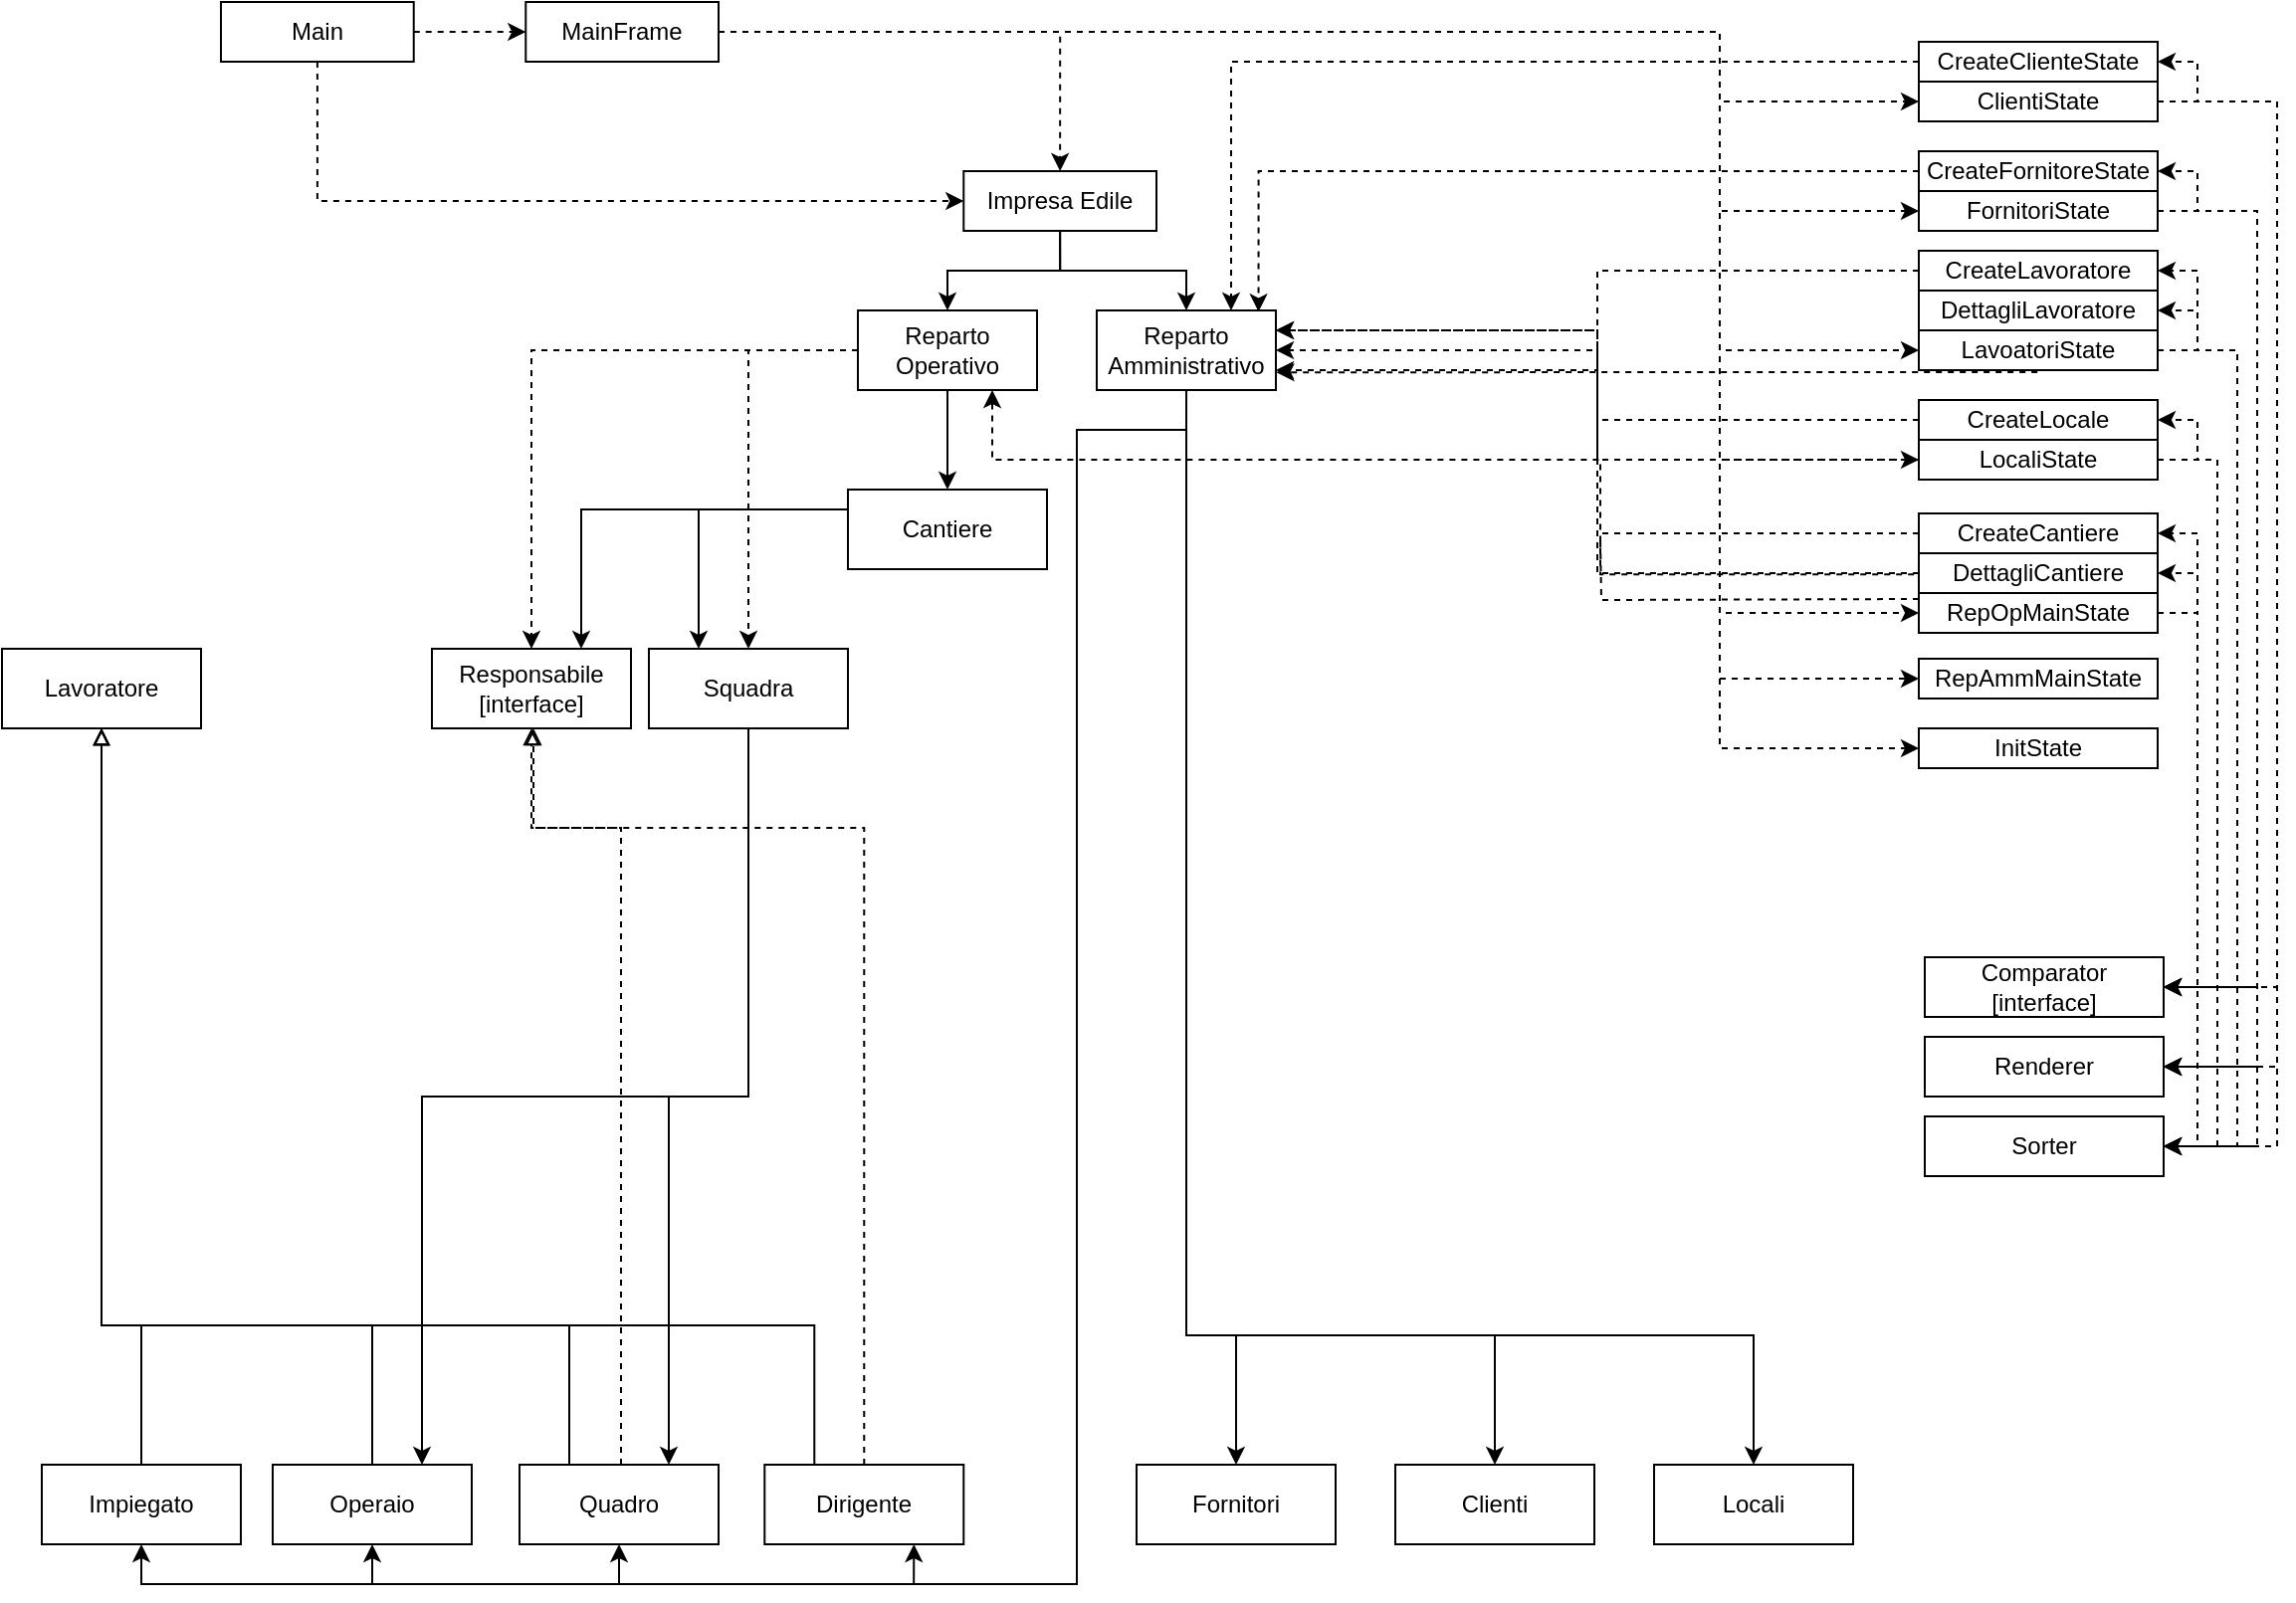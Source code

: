 <mxfile version="12.6.2" type="device"><diagram id="C5RBs43oDa-KdzZeNtuy" name="Page-1"><mxGraphModel dx="1630" dy="1160" grid="1" gridSize="10" guides="1" tooltips="1" connect="1" arrows="1" fold="1" page="1" pageScale="1" pageWidth="1169" pageHeight="827" math="0" shadow="0"><root><mxCell id="WIyWlLk6GJQsqaUBKTNV-0"/><mxCell id="WIyWlLk6GJQsqaUBKTNV-1" parent="WIyWlLk6GJQsqaUBKTNV-0"/><mxCell id="8yekf6pu35M6BNEuLkG4-4" style="edgeStyle=orthogonalEdgeStyle;rounded=0;orthogonalLoop=1;jettySize=auto;html=1;exitX=0.5;exitY=1;exitDx=0;exitDy=0;" parent="WIyWlLk6GJQsqaUBKTNV-1" source="8yekf6pu35M6BNEuLkG4-0" target="8yekf6pu35M6BNEuLkG4-2" edge="1"><mxGeometry relative="1" as="geometry"/></mxCell><mxCell id="8yekf6pu35M6BNEuLkG4-6" style="edgeStyle=orthogonalEdgeStyle;rounded=0;orthogonalLoop=1;jettySize=auto;html=1;exitX=0.5;exitY=1;exitDx=0;exitDy=0;entryX=0.5;entryY=0;entryDx=0;entryDy=0;" parent="WIyWlLk6GJQsqaUBKTNV-1" source="8yekf6pu35M6BNEuLkG4-0" target="8yekf6pu35M6BNEuLkG4-5" edge="1"><mxGeometry relative="1" as="geometry"/></mxCell><mxCell id="8yekf6pu35M6BNEuLkG4-0" value="Impresa Edile" style="rounded=0;whiteSpace=wrap;html=1;" parent="WIyWlLk6GJQsqaUBKTNV-1" vertex="1"><mxGeometry x="500.14" y="95" width="96.86" height="30" as="geometry"/></mxCell><mxCell id="8yekf6pu35M6BNEuLkG4-37" style="edgeStyle=elbowEdgeStyle;rounded=0;orthogonalLoop=1;jettySize=auto;elbow=vertical;html=1;exitX=0.5;exitY=1;exitDx=0;exitDy=0;entryX=0.5;entryY=0;entryDx=0;entryDy=0;endArrow=classic;endFill=1;" parent="WIyWlLk6GJQsqaUBKTNV-1" source="8yekf6pu35M6BNEuLkG4-2" target="8yekf6pu35M6BNEuLkG4-36" edge="1"><mxGeometry relative="1" as="geometry"><Array as="points"><mxPoint x="630" y="680"/></Array></mxGeometry></mxCell><mxCell id="8yekf6pu35M6BNEuLkG4-38" style="edgeStyle=elbowEdgeStyle;rounded=0;orthogonalLoop=1;jettySize=auto;elbow=vertical;html=1;entryX=0.5;entryY=0;entryDx=0;entryDy=0;endArrow=classic;endFill=1;" parent="WIyWlLk6GJQsqaUBKTNV-1" source="8yekf6pu35M6BNEuLkG4-2" target="8yekf6pu35M6BNEuLkG4-35" edge="1"><mxGeometry relative="1" as="geometry"><Array as="points"><mxPoint x="690" y="680"/></Array></mxGeometry></mxCell><mxCell id="8yekf6pu35M6BNEuLkG4-39" style="edgeStyle=elbowEdgeStyle;rounded=0;orthogonalLoop=1;jettySize=auto;elbow=vertical;html=1;endArrow=classic;endFill=1;" parent="WIyWlLk6GJQsqaUBKTNV-1" source="8yekf6pu35M6BNEuLkG4-2" target="8yekf6pu35M6BNEuLkG4-34" edge="1"><mxGeometry relative="1" as="geometry"><Array as="points"><mxPoint x="750" y="680"/></Array></mxGeometry></mxCell><mxCell id="8yekf6pu35M6BNEuLkG4-40" style="edgeStyle=orthogonalEdgeStyle;rounded=0;orthogonalLoop=1;jettySize=auto;html=1;entryX=0.75;entryY=1;entryDx=0;entryDy=0;endArrow=classic;endFill=1;" parent="WIyWlLk6GJQsqaUBKTNV-1" source="8yekf6pu35M6BNEuLkG4-2" target="8yekf6pu35M6BNEuLkG4-17" edge="1"><mxGeometry relative="1" as="geometry"><Array as="points"><mxPoint x="612" y="225"/><mxPoint x="557" y="225"/><mxPoint x="557" y="805"/><mxPoint x="475" y="805"/></Array></mxGeometry></mxCell><mxCell id="8yekf6pu35M6BNEuLkG4-41" style="edgeStyle=orthogonalEdgeStyle;rounded=0;orthogonalLoop=1;jettySize=auto;html=1;entryX=0.5;entryY=1;entryDx=0;entryDy=0;endArrow=classic;endFill=1;" parent="WIyWlLk6GJQsqaUBKTNV-1" source="8yekf6pu35M6BNEuLkG4-2" target="8yekf6pu35M6BNEuLkG4-18" edge="1"><mxGeometry relative="1" as="geometry"><Array as="points"><mxPoint x="612" y="225"/><mxPoint x="557" y="225"/><mxPoint x="557" y="805"/><mxPoint x="327" y="805"/></Array></mxGeometry></mxCell><mxCell id="8yekf6pu35M6BNEuLkG4-42" style="edgeStyle=orthogonalEdgeStyle;rounded=0;orthogonalLoop=1;jettySize=auto;html=1;entryX=0.5;entryY=1;entryDx=0;entryDy=0;endArrow=classic;endFill=1;" parent="WIyWlLk6GJQsqaUBKTNV-1" source="8yekf6pu35M6BNEuLkG4-2" target="8yekf6pu35M6BNEuLkG4-19" edge="1"><mxGeometry relative="1" as="geometry"><Array as="points"><mxPoint x="612" y="225"/><mxPoint x="557" y="225"/><mxPoint x="557" y="805"/><mxPoint x="203" y="805"/></Array></mxGeometry></mxCell><mxCell id="8yekf6pu35M6BNEuLkG4-43" style="edgeStyle=orthogonalEdgeStyle;rounded=0;orthogonalLoop=1;jettySize=auto;html=1;entryX=0.5;entryY=1;entryDx=0;entryDy=0;endArrow=classic;endFill=1;" parent="WIyWlLk6GJQsqaUBKTNV-1" source="8yekf6pu35M6BNEuLkG4-2" target="8yekf6pu35M6BNEuLkG4-16" edge="1"><mxGeometry relative="1" as="geometry"><Array as="points"><mxPoint x="612" y="225"/><mxPoint x="557" y="225"/><mxPoint x="557" y="805"/><mxPoint x="87" y="805"/></Array></mxGeometry></mxCell><mxCell id="8yekf6pu35M6BNEuLkG4-2" value="Reparto&lt;br&gt;Amministrativo" style="rounded=0;whiteSpace=wrap;html=1;" parent="WIyWlLk6GJQsqaUBKTNV-1" vertex="1"><mxGeometry x="567" y="165" width="90" height="40" as="geometry"/></mxCell><mxCell id="8yekf6pu35M6BNEuLkG4-11" style="edgeStyle=orthogonalEdgeStyle;rounded=0;orthogonalLoop=1;jettySize=auto;html=1;exitX=0.5;exitY=1;exitDx=0;exitDy=0;" parent="WIyWlLk6GJQsqaUBKTNV-1" source="8yekf6pu35M6BNEuLkG4-5" target="8yekf6pu35M6BNEuLkG4-10" edge="1"><mxGeometry relative="1" as="geometry"/></mxCell><mxCell id="8yekf6pu35M6BNEuLkG4-12" style="edgeStyle=orthogonalEdgeStyle;rounded=0;orthogonalLoop=1;jettySize=auto;html=1;exitX=0;exitY=0.5;exitDx=0;exitDy=0;entryX=0.5;entryY=0;entryDx=0;entryDy=0;dashed=1;" parent="WIyWlLk6GJQsqaUBKTNV-1" source="8yekf6pu35M6BNEuLkG4-5" target="8yekf6pu35M6BNEuLkG4-9" edge="1"><mxGeometry relative="1" as="geometry"/></mxCell><mxCell id="8yekf6pu35M6BNEuLkG4-13" style="edgeStyle=orthogonalEdgeStyle;rounded=0;orthogonalLoop=1;jettySize=auto;html=1;exitX=0;exitY=0.5;exitDx=0;exitDy=0;dashed=1;" parent="WIyWlLk6GJQsqaUBKTNV-1" source="8yekf6pu35M6BNEuLkG4-5" target="8yekf6pu35M6BNEuLkG4-7" edge="1"><mxGeometry relative="1" as="geometry"/></mxCell><mxCell id="8yekf6pu35M6BNEuLkG4-5" value="Reparto&lt;br&gt;Operativo" style="rounded=0;whiteSpace=wrap;html=1;" parent="WIyWlLk6GJQsqaUBKTNV-1" vertex="1"><mxGeometry x="447" y="165" width="90" height="40" as="geometry"/></mxCell><mxCell id="8yekf6pu35M6BNEuLkG4-7" value="Responsabile&lt;br&gt;[interface]" style="rounded=0;whiteSpace=wrap;html=1;" parent="WIyWlLk6GJQsqaUBKTNV-1" vertex="1"><mxGeometry x="233" y="335" width="100" height="40" as="geometry"/></mxCell><mxCell id="8yekf6pu35M6BNEuLkG4-30" style="edgeStyle=elbowEdgeStyle;rounded=0;orthogonalLoop=1;jettySize=auto;elbow=vertical;html=1;exitX=0.5;exitY=1;exitDx=0;exitDy=0;entryX=0.75;entryY=0;entryDx=0;entryDy=0;endArrow=classic;endFill=1;" parent="WIyWlLk6GJQsqaUBKTNV-1" source="8yekf6pu35M6BNEuLkG4-9" target="8yekf6pu35M6BNEuLkG4-18" edge="1"><mxGeometry relative="1" as="geometry"/></mxCell><mxCell id="8yekf6pu35M6BNEuLkG4-31" style="edgeStyle=elbowEdgeStyle;rounded=0;orthogonalLoop=1;jettySize=auto;elbow=vertical;html=1;entryX=0.75;entryY=0;entryDx=0;entryDy=0;endArrow=classic;endFill=1;" parent="WIyWlLk6GJQsqaUBKTNV-1" source="8yekf6pu35M6BNEuLkG4-9" target="8yekf6pu35M6BNEuLkG4-19" edge="1"><mxGeometry relative="1" as="geometry"/></mxCell><mxCell id="8yekf6pu35M6BNEuLkG4-9" value="Squadra" style="rounded=0;whiteSpace=wrap;html=1;" parent="WIyWlLk6GJQsqaUBKTNV-1" vertex="1"><mxGeometry x="342" y="335" width="100" height="40" as="geometry"/></mxCell><mxCell id="8yekf6pu35M6BNEuLkG4-32" style="edgeStyle=elbowEdgeStyle;rounded=0;orthogonalLoop=1;jettySize=auto;elbow=vertical;html=1;exitX=0;exitY=0.5;exitDx=0;exitDy=0;entryX=0.25;entryY=0;entryDx=0;entryDy=0;endArrow=classic;endFill=1;" parent="WIyWlLk6GJQsqaUBKTNV-1" source="8yekf6pu35M6BNEuLkG4-10" target="8yekf6pu35M6BNEuLkG4-9" edge="1"><mxGeometry relative="1" as="geometry"><Array as="points"><mxPoint x="417" y="265"/></Array></mxGeometry></mxCell><mxCell id="8yekf6pu35M6BNEuLkG4-33" style="edgeStyle=elbowEdgeStyle;rounded=0;orthogonalLoop=1;jettySize=auto;elbow=vertical;html=1;exitX=0;exitY=0.25;exitDx=0;exitDy=0;entryX=0.75;entryY=0;entryDx=0;entryDy=0;endArrow=classic;endFill=1;" parent="WIyWlLk6GJQsqaUBKTNV-1" source="8yekf6pu35M6BNEuLkG4-10" target="8yekf6pu35M6BNEuLkG4-7" edge="1"><mxGeometry relative="1" as="geometry"><Array as="points"><mxPoint x="377" y="265"/></Array></mxGeometry></mxCell><mxCell id="8yekf6pu35M6BNEuLkG4-10" value="Cantiere" style="rounded=0;whiteSpace=wrap;html=1;" parent="WIyWlLk6GJQsqaUBKTNV-1" vertex="1"><mxGeometry x="442" y="255" width="100" height="40" as="geometry"/></mxCell><mxCell id="8yekf6pu35M6BNEuLkG4-14" value="Lavoratore" style="rounded=0;whiteSpace=wrap;html=1;" parent="WIyWlLk6GJQsqaUBKTNV-1" vertex="1"><mxGeometry x="17" y="335" width="100" height="40" as="geometry"/></mxCell><mxCell id="8yekf6pu35M6BNEuLkG4-24" style="edgeStyle=elbowEdgeStyle;rounded=0;orthogonalLoop=1;jettySize=auto;elbow=vertical;html=1;entryX=0.5;entryY=1;entryDx=0;entryDy=0;endArrow=block;endFill=0;exitX=0.5;exitY=0;exitDx=0;exitDy=0;" parent="WIyWlLk6GJQsqaUBKTNV-1" source="8yekf6pu35M6BNEuLkG4-16" target="8yekf6pu35M6BNEuLkG4-14" edge="1"><mxGeometry relative="1" as="geometry"><Array as="points"><mxPoint x="77" y="675"/></Array></mxGeometry></mxCell><mxCell id="8yekf6pu35M6BNEuLkG4-16" value="Impiegato" style="rounded=0;whiteSpace=wrap;html=1;" parent="WIyWlLk6GJQsqaUBKTNV-1" vertex="1"><mxGeometry x="37" y="745" width="100" height="40" as="geometry"/></mxCell><mxCell id="8yekf6pu35M6BNEuLkG4-22" style="edgeStyle=elbowEdgeStyle;rounded=0;orthogonalLoop=1;jettySize=auto;html=1;entryX=0.5;entryY=1;entryDx=0;entryDy=0;dashed=1;elbow=vertical;endArrow=block;endFill=0;exitX=0.5;exitY=0;exitDx=0;exitDy=0;" parent="WIyWlLk6GJQsqaUBKTNV-1" source="8yekf6pu35M6BNEuLkG4-17" target="8yekf6pu35M6BNEuLkG4-7" edge="1"><mxGeometry relative="1" as="geometry"><mxPoint x="451.14" y="485.0" as="sourcePoint"/><mxPoint x="274" y="296" as="targetPoint"/><Array as="points"><mxPoint x="367" y="425"/></Array></mxGeometry></mxCell><mxCell id="8yekf6pu35M6BNEuLkG4-29" style="edgeStyle=elbowEdgeStyle;rounded=0;orthogonalLoop=1;jettySize=auto;elbow=vertical;html=1;exitX=0.25;exitY=0;exitDx=0;exitDy=0;endArrow=block;endFill=0;entryX=0.5;entryY=1;entryDx=0;entryDy=0;" parent="WIyWlLk6GJQsqaUBKTNV-1" source="8yekf6pu35M6BNEuLkG4-17" target="8yekf6pu35M6BNEuLkG4-14" edge="1"><mxGeometry relative="1" as="geometry"><mxPoint x="47" y="295" as="targetPoint"/><Array as="points"><mxPoint x="247" y="675"/></Array></mxGeometry></mxCell><mxCell id="8yekf6pu35M6BNEuLkG4-17" value="Dirigente" style="rounded=0;whiteSpace=wrap;html=1;" parent="WIyWlLk6GJQsqaUBKTNV-1" vertex="1"><mxGeometry x="400.14" y="745" width="100" height="40" as="geometry"/></mxCell><mxCell id="8yekf6pu35M6BNEuLkG4-23" style="edgeStyle=elbowEdgeStyle;rounded=0;orthogonalLoop=1;jettySize=auto;elbow=vertical;html=1;entryX=0.5;entryY=1;entryDx=0;entryDy=0;dashed=1;endArrow=block;endFill=0;exitX=0.5;exitY=0;exitDx=0;exitDy=0;" parent="WIyWlLk6GJQsqaUBKTNV-1" edge="1"><mxGeometry relative="1" as="geometry"><Array as="points"><mxPoint x="308" y="425"/></Array><mxPoint x="328" y="745" as="sourcePoint"/><mxPoint x="284" y="375" as="targetPoint"/></mxGeometry></mxCell><mxCell id="8yekf6pu35M6BNEuLkG4-28" style="edgeStyle=elbowEdgeStyle;rounded=0;orthogonalLoop=1;jettySize=auto;elbow=vertical;html=1;exitX=0.25;exitY=0;exitDx=0;exitDy=0;endArrow=block;endFill=0;entryX=0.5;entryY=1;entryDx=0;entryDy=0;" parent="WIyWlLk6GJQsqaUBKTNV-1" source="8yekf6pu35M6BNEuLkG4-18" target="8yekf6pu35M6BNEuLkG4-14" edge="1"><mxGeometry relative="1" as="geometry"><mxPoint x="47" y="295" as="targetPoint"/><Array as="points"><mxPoint x="157" y="675"/></Array></mxGeometry></mxCell><mxCell id="8yekf6pu35M6BNEuLkG4-18" value="Quadro" style="rounded=0;whiteSpace=wrap;html=1;" parent="WIyWlLk6GJQsqaUBKTNV-1" vertex="1"><mxGeometry x="277" y="745" width="100" height="40" as="geometry"/></mxCell><mxCell id="8yekf6pu35M6BNEuLkG4-25" style="edgeStyle=elbowEdgeStyle;rounded=0;orthogonalLoop=1;jettySize=auto;elbow=vertical;html=1;entryX=0.5;entryY=1;entryDx=0;entryDy=0;endArrow=block;endFill=0;" parent="WIyWlLk6GJQsqaUBKTNV-1" source="8yekf6pu35M6BNEuLkG4-19" target="8yekf6pu35M6BNEuLkG4-14" edge="1"><mxGeometry relative="1" as="geometry"><Array as="points"><mxPoint x="127" y="675"/></Array></mxGeometry></mxCell><mxCell id="8yekf6pu35M6BNEuLkG4-19" value="Operaio" style="rounded=0;whiteSpace=wrap;html=1;" parent="WIyWlLk6GJQsqaUBKTNV-1" vertex="1"><mxGeometry x="153" y="745" width="100" height="40" as="geometry"/></mxCell><mxCell id="8yekf6pu35M6BNEuLkG4-34" value="Locali" style="rounded=0;whiteSpace=wrap;html=1;" parent="WIyWlLk6GJQsqaUBKTNV-1" vertex="1"><mxGeometry x="847" y="745" width="100" height="40" as="geometry"/></mxCell><mxCell id="8yekf6pu35M6BNEuLkG4-35" value="Clienti" style="rounded=0;whiteSpace=wrap;html=1;" parent="WIyWlLk6GJQsqaUBKTNV-1" vertex="1"><mxGeometry x="717" y="745" width="100" height="40" as="geometry"/></mxCell><mxCell id="8yekf6pu35M6BNEuLkG4-36" value="Fornitori" style="rounded=0;whiteSpace=wrap;html=1;" parent="WIyWlLk6GJQsqaUBKTNV-1" vertex="1"><mxGeometry x="587" y="745" width="100" height="40" as="geometry"/></mxCell><mxCell id="Q9mt5RYxqvB8CryxmO3R-27" value="RepAmmMainState&lt;br&gt;" style="rounded=0;whiteSpace=wrap;html=1;" vertex="1" parent="WIyWlLk6GJQsqaUBKTNV-1"><mxGeometry x="980" y="340" width="120" height="20" as="geometry"/></mxCell><mxCell id="Q9mt5RYxqvB8CryxmO3R-29" value="InitState" style="rounded=0;whiteSpace=wrap;html=1;" vertex="1" parent="WIyWlLk6GJQsqaUBKTNV-1"><mxGeometry x="980" y="375" width="120" height="20" as="geometry"/></mxCell><mxCell id="Q9mt5RYxqvB8CryxmO3R-105" style="edgeStyle=orthogonalEdgeStyle;rounded=0;orthogonalLoop=1;jettySize=auto;html=1;entryX=0.75;entryY=0;entryDx=0;entryDy=0;dashed=1;endArrow=classic;endFill=1;" edge="1" parent="WIyWlLk6GJQsqaUBKTNV-1" source="Q9mt5RYxqvB8CryxmO3R-30" target="8yekf6pu35M6BNEuLkG4-2"><mxGeometry relative="1" as="geometry"/></mxCell><mxCell id="Q9mt5RYxqvB8CryxmO3R-30" value="CreateClienteState" style="rounded=0;whiteSpace=wrap;html=1;" vertex="1" parent="WIyWlLk6GJQsqaUBKTNV-1"><mxGeometry x="980" y="30" width="120" height="20" as="geometry"/></mxCell><mxCell id="Q9mt5RYxqvB8CryxmO3R-68" style="rounded=0;orthogonalLoop=1;jettySize=auto;html=1;entryX=1;entryY=0.5;entryDx=0;entryDy=0;dashed=1;edgeStyle=elbowEdgeStyle;" edge="1" parent="WIyWlLk6GJQsqaUBKTNV-1" source="Q9mt5RYxqvB8CryxmO3R-31" target="Q9mt5RYxqvB8CryxmO3R-46"><mxGeometry relative="1" as="geometry"><Array as="points"><mxPoint x="1160" y="260"/></Array></mxGeometry></mxCell><mxCell id="Q9mt5RYxqvB8CryxmO3R-69" style="edgeStyle=elbowEdgeStyle;rounded=0;orthogonalLoop=1;jettySize=auto;html=1;entryX=1;entryY=0.5;entryDx=0;entryDy=0;dashed=1;" edge="1" parent="WIyWlLk6GJQsqaUBKTNV-1" source="Q9mt5RYxqvB8CryxmO3R-31" target="Q9mt5RYxqvB8CryxmO3R-50"><mxGeometry relative="1" as="geometry"><Array as="points"><mxPoint x="1160" y="311"/></Array></mxGeometry></mxCell><mxCell id="Q9mt5RYxqvB8CryxmO3R-70" style="edgeStyle=elbowEdgeStyle;rounded=0;orthogonalLoop=1;jettySize=auto;html=1;entryX=1;entryY=0.5;entryDx=0;entryDy=0;dashed=1;" edge="1" parent="WIyWlLk6GJQsqaUBKTNV-1" source="Q9mt5RYxqvB8CryxmO3R-31" target="Q9mt5RYxqvB8CryxmO3R-48"><mxGeometry relative="1" as="geometry"><Array as="points"><mxPoint x="1160" y="328"/></Array></mxGeometry></mxCell><mxCell id="Q9mt5RYxqvB8CryxmO3R-83" style="edgeStyle=elbowEdgeStyle;rounded=0;orthogonalLoop=1;jettySize=auto;html=1;entryX=1;entryY=0.5;entryDx=0;entryDy=0;dashed=1;exitX=1;exitY=0.5;exitDx=0;exitDy=0;" edge="1" parent="WIyWlLk6GJQsqaUBKTNV-1" source="Q9mt5RYxqvB8CryxmO3R-31" target="Q9mt5RYxqvB8CryxmO3R-30"><mxGeometry relative="1" as="geometry"><Array as="points"><mxPoint x="1120" y="50"/></Array></mxGeometry></mxCell><mxCell id="Q9mt5RYxqvB8CryxmO3R-31" value="ClientiState" style="rounded=0;whiteSpace=wrap;html=1;" vertex="1" parent="WIyWlLk6GJQsqaUBKTNV-1"><mxGeometry x="980" y="50" width="120" height="20" as="geometry"/></mxCell><mxCell id="Q9mt5RYxqvB8CryxmO3R-104" style="edgeStyle=orthogonalEdgeStyle;rounded=0;orthogonalLoop=1;jettySize=auto;html=1;entryX=0.903;entryY=0.016;entryDx=0;entryDy=0;entryPerimeter=0;dashed=1;endArrow=classic;endFill=1;" edge="1" parent="WIyWlLk6GJQsqaUBKTNV-1" source="Q9mt5RYxqvB8CryxmO3R-32" target="8yekf6pu35M6BNEuLkG4-2"><mxGeometry relative="1" as="geometry"/></mxCell><mxCell id="Q9mt5RYxqvB8CryxmO3R-32" value="CreateFornitoreState" style="rounded=0;whiteSpace=wrap;html=1;" vertex="1" parent="WIyWlLk6GJQsqaUBKTNV-1"><mxGeometry x="980" y="85" width="120" height="20" as="geometry"/></mxCell><mxCell id="Q9mt5RYxqvB8CryxmO3R-71" style="edgeStyle=elbowEdgeStyle;rounded=0;orthogonalLoop=1;jettySize=auto;html=1;entryX=1;entryY=0.5;entryDx=0;entryDy=0;dashed=1;" edge="1" parent="WIyWlLk6GJQsqaUBKTNV-1" source="Q9mt5RYxqvB8CryxmO3R-33" target="Q9mt5RYxqvB8CryxmO3R-46"><mxGeometry relative="1" as="geometry"><Array as="points"><mxPoint x="1150" y="319"/></Array></mxGeometry></mxCell><mxCell id="Q9mt5RYxqvB8CryxmO3R-72" style="edgeStyle=elbowEdgeStyle;rounded=0;orthogonalLoop=1;jettySize=auto;html=1;entryX=1;entryY=0.5;entryDx=0;entryDy=0;dashed=1;" edge="1" parent="WIyWlLk6GJQsqaUBKTNV-1" source="Q9mt5RYxqvB8CryxmO3R-33" target="Q9mt5RYxqvB8CryxmO3R-50"><mxGeometry relative="1" as="geometry"><Array as="points"><mxPoint x="1150" y="335"/></Array></mxGeometry></mxCell><mxCell id="Q9mt5RYxqvB8CryxmO3R-73" style="edgeStyle=elbowEdgeStyle;rounded=0;orthogonalLoop=1;jettySize=auto;html=1;entryX=1;entryY=0.5;entryDx=0;entryDy=0;dashed=1;" edge="1" parent="WIyWlLk6GJQsqaUBKTNV-1" source="Q9mt5RYxqvB8CryxmO3R-33" target="Q9mt5RYxqvB8CryxmO3R-48"><mxGeometry relative="1" as="geometry"><Array as="points"><mxPoint x="1150" y="351"/></Array></mxGeometry></mxCell><mxCell id="Q9mt5RYxqvB8CryxmO3R-86" style="edgeStyle=elbowEdgeStyle;rounded=0;orthogonalLoop=1;jettySize=auto;html=1;entryX=1;entryY=0.5;entryDx=0;entryDy=0;dashed=1;exitX=1;exitY=0.5;exitDx=0;exitDy=0;" edge="1" parent="WIyWlLk6GJQsqaUBKTNV-1" source="Q9mt5RYxqvB8CryxmO3R-33" target="Q9mt5RYxqvB8CryxmO3R-32"><mxGeometry relative="1" as="geometry"><mxPoint x="1140" y="105" as="sourcePoint"/><Array as="points"><mxPoint x="1120" y="110"/></Array></mxGeometry></mxCell><mxCell id="Q9mt5RYxqvB8CryxmO3R-33" value="FornitoriState" style="rounded=0;whiteSpace=wrap;html=1;" vertex="1" parent="WIyWlLk6GJQsqaUBKTNV-1"><mxGeometry x="980" y="105" width="120" height="20" as="geometry"/></mxCell><mxCell id="Q9mt5RYxqvB8CryxmO3R-103" style="edgeStyle=orthogonalEdgeStyle;rounded=0;orthogonalLoop=1;jettySize=auto;html=1;entryX=1;entryY=0.75;entryDx=0;entryDy=0;dashed=1;endArrow=classic;endFill=1;" edge="1" parent="WIyWlLk6GJQsqaUBKTNV-1" source="Q9mt5RYxqvB8CryxmO3R-34" target="8yekf6pu35M6BNEuLkG4-2"><mxGeometry relative="1" as="geometry"/></mxCell><mxCell id="Q9mt5RYxqvB8CryxmO3R-34" value="CreateLavoratore" style="rounded=0;whiteSpace=wrap;html=1;" vertex="1" parent="WIyWlLk6GJQsqaUBKTNV-1"><mxGeometry x="980" y="135" width="120" height="20" as="geometry"/></mxCell><mxCell id="Q9mt5RYxqvB8CryxmO3R-35" value="DettagliLavoratore" style="rounded=0;whiteSpace=wrap;html=1;" vertex="1" parent="WIyWlLk6GJQsqaUBKTNV-1"><mxGeometry x="980" y="155" width="120" height="20" as="geometry"/></mxCell><mxCell id="Q9mt5RYxqvB8CryxmO3R-74" style="edgeStyle=elbowEdgeStyle;rounded=0;orthogonalLoop=1;jettySize=auto;html=1;entryX=1;entryY=0.5;entryDx=0;entryDy=0;dashed=1;" edge="1" parent="WIyWlLk6GJQsqaUBKTNV-1" source="Q9mt5RYxqvB8CryxmO3R-36" target="Q9mt5RYxqvB8CryxmO3R-46"><mxGeometry relative="1" as="geometry"><Array as="points"><mxPoint x="1140" y="350"/></Array></mxGeometry></mxCell><mxCell id="Q9mt5RYxqvB8CryxmO3R-75" style="edgeStyle=elbowEdgeStyle;rounded=0;orthogonalLoop=1;jettySize=auto;html=1;entryX=1;entryY=0.5;entryDx=0;entryDy=0;dashed=1;" edge="1" parent="WIyWlLk6GJQsqaUBKTNV-1" source="Q9mt5RYxqvB8CryxmO3R-36" target="Q9mt5RYxqvB8CryxmO3R-50"><mxGeometry relative="1" as="geometry"><Array as="points"><mxPoint x="1140" y="370"/></Array></mxGeometry></mxCell><mxCell id="Q9mt5RYxqvB8CryxmO3R-76" style="edgeStyle=elbowEdgeStyle;rounded=0;orthogonalLoop=1;jettySize=auto;html=1;entryX=1;entryY=0.5;entryDx=0;entryDy=0;dashed=1;" edge="1" parent="WIyWlLk6GJQsqaUBKTNV-1" source="Q9mt5RYxqvB8CryxmO3R-36" target="Q9mt5RYxqvB8CryxmO3R-48"><mxGeometry relative="1" as="geometry"><Array as="points"><mxPoint x="1140" y="390"/></Array></mxGeometry></mxCell><mxCell id="Q9mt5RYxqvB8CryxmO3R-87" style="edgeStyle=elbowEdgeStyle;rounded=0;orthogonalLoop=1;jettySize=auto;html=1;entryX=1;entryY=0.5;entryDx=0;entryDy=0;dashed=1;exitX=1;exitY=0.5;exitDx=0;exitDy=0;" edge="1" parent="WIyWlLk6GJQsqaUBKTNV-1" source="Q9mt5RYxqvB8CryxmO3R-36" target="Q9mt5RYxqvB8CryxmO3R-35"><mxGeometry relative="1" as="geometry"><mxPoint x="1110" y="165" as="sourcePoint"/><Array as="points"><mxPoint x="1120" y="180"/></Array></mxGeometry></mxCell><mxCell id="Q9mt5RYxqvB8CryxmO3R-88" style="edgeStyle=elbowEdgeStyle;rounded=0;orthogonalLoop=1;jettySize=auto;html=1;entryX=1;entryY=0.5;entryDx=0;entryDy=0;dashed=1;exitX=1;exitY=0.5;exitDx=0;exitDy=0;" edge="1" parent="WIyWlLk6GJQsqaUBKTNV-1" source="Q9mt5RYxqvB8CryxmO3R-36" target="Q9mt5RYxqvB8CryxmO3R-34"><mxGeometry relative="1" as="geometry"><Array as="points"><mxPoint x="1120" y="160"/></Array></mxGeometry></mxCell><mxCell id="Q9mt5RYxqvB8CryxmO3R-102" style="edgeStyle=orthogonalEdgeStyle;rounded=0;orthogonalLoop=1;jettySize=auto;html=1;entryX=1;entryY=0.75;entryDx=0;entryDy=0;dashed=1;endArrow=classic;endFill=1;" edge="1" parent="WIyWlLk6GJQsqaUBKTNV-1"><mxGeometry relative="1" as="geometry"><mxPoint x="1039.588" y="196" as="sourcePoint"/><mxPoint x="657.235" y="196.118" as="targetPoint"/><Array as="points"><mxPoint x="900" y="196"/><mxPoint x="900" y="196"/></Array></mxGeometry></mxCell><mxCell id="Q9mt5RYxqvB8CryxmO3R-36" value="LavoatoriState" style="rounded=0;whiteSpace=wrap;html=1;" vertex="1" parent="WIyWlLk6GJQsqaUBKTNV-1"><mxGeometry x="980" y="175" width="120" height="20" as="geometry"/></mxCell><mxCell id="Q9mt5RYxqvB8CryxmO3R-101" style="edgeStyle=orthogonalEdgeStyle;rounded=0;orthogonalLoop=1;jettySize=auto;html=1;entryX=1;entryY=0.25;entryDx=0;entryDy=0;dashed=1;endArrow=classic;endFill=1;" edge="1" parent="WIyWlLk6GJQsqaUBKTNV-1" source="Q9mt5RYxqvB8CryxmO3R-37" target="8yekf6pu35M6BNEuLkG4-2"><mxGeometry relative="1" as="geometry"/></mxCell><mxCell id="Q9mt5RYxqvB8CryxmO3R-37" value="CreateLocale" style="rounded=0;whiteSpace=wrap;html=1;" vertex="1" parent="WIyWlLk6GJQsqaUBKTNV-1"><mxGeometry x="980" y="210" width="120" height="20" as="geometry"/></mxCell><mxCell id="Q9mt5RYxqvB8CryxmO3R-77" style="edgeStyle=elbowEdgeStyle;rounded=0;orthogonalLoop=1;jettySize=auto;html=1;entryX=1;entryY=0.5;entryDx=0;entryDy=0;dashed=1;" edge="1" parent="WIyWlLk6GJQsqaUBKTNV-1" source="Q9mt5RYxqvB8CryxmO3R-38" target="Q9mt5RYxqvB8CryxmO3R-46"><mxGeometry relative="1" as="geometry"><Array as="points"><mxPoint x="1130" y="370"/></Array></mxGeometry></mxCell><mxCell id="Q9mt5RYxqvB8CryxmO3R-78" style="edgeStyle=elbowEdgeStyle;rounded=0;orthogonalLoop=1;jettySize=auto;html=1;entryX=1;entryY=0.5;entryDx=0;entryDy=0;dashed=1;" edge="1" parent="WIyWlLk6GJQsqaUBKTNV-1" source="Q9mt5RYxqvB8CryxmO3R-38" target="Q9mt5RYxqvB8CryxmO3R-50"><mxGeometry relative="1" as="geometry"><Array as="points"><mxPoint x="1130" y="390"/></Array></mxGeometry></mxCell><mxCell id="Q9mt5RYxqvB8CryxmO3R-79" style="edgeStyle=elbowEdgeStyle;rounded=0;orthogonalLoop=1;jettySize=auto;html=1;entryX=1;entryY=0.5;entryDx=0;entryDy=0;dashed=1;" edge="1" parent="WIyWlLk6GJQsqaUBKTNV-1" source="Q9mt5RYxqvB8CryxmO3R-38" target="Q9mt5RYxqvB8CryxmO3R-48"><mxGeometry relative="1" as="geometry"><Array as="points"><mxPoint x="1130" y="410"/></Array></mxGeometry></mxCell><mxCell id="Q9mt5RYxqvB8CryxmO3R-89" style="edgeStyle=elbowEdgeStyle;rounded=0;orthogonalLoop=1;jettySize=auto;html=1;entryX=1;entryY=0.5;entryDx=0;entryDy=0;dashed=1;exitX=1;exitY=0.5;exitDx=0;exitDy=0;" edge="1" parent="WIyWlLk6GJQsqaUBKTNV-1" source="Q9mt5RYxqvB8CryxmO3R-38" target="Q9mt5RYxqvB8CryxmO3R-37"><mxGeometry relative="1" as="geometry"><Array as="points"><mxPoint x="1120" y="230"/></Array></mxGeometry></mxCell><mxCell id="Q9mt5RYxqvB8CryxmO3R-99" style="edgeStyle=orthogonalEdgeStyle;rounded=0;orthogonalLoop=1;jettySize=auto;html=1;entryX=1;entryY=0.25;entryDx=0;entryDy=0;dashed=1;endArrow=classic;endFill=1;" edge="1" parent="WIyWlLk6GJQsqaUBKTNV-1" source="Q9mt5RYxqvB8CryxmO3R-38" target="8yekf6pu35M6BNEuLkG4-2"><mxGeometry relative="1" as="geometry"/></mxCell><mxCell id="Q9mt5RYxqvB8CryxmO3R-38" value="LocaliState" style="rounded=0;whiteSpace=wrap;html=1;" vertex="1" parent="WIyWlLk6GJQsqaUBKTNV-1"><mxGeometry x="980" y="230" width="120" height="20" as="geometry"/></mxCell><mxCell id="Q9mt5RYxqvB8CryxmO3R-97" style="edgeStyle=orthogonalEdgeStyle;rounded=0;orthogonalLoop=1;jettySize=auto;html=1;dashed=1;endArrow=none;endFill=0;" edge="1" parent="WIyWlLk6GJQsqaUBKTNV-1" source="Q9mt5RYxqvB8CryxmO3R-39"><mxGeometry relative="1" as="geometry"><mxPoint x="820" y="277" as="targetPoint"/></mxGeometry></mxCell><mxCell id="Q9mt5RYxqvB8CryxmO3R-39" value="CreateCantiere" style="rounded=0;whiteSpace=wrap;html=1;" vertex="1" parent="WIyWlLk6GJQsqaUBKTNV-1"><mxGeometry x="980" y="267" width="120" height="20" as="geometry"/></mxCell><mxCell id="Q9mt5RYxqvB8CryxmO3R-94" style="edgeStyle=elbowEdgeStyle;rounded=0;orthogonalLoop=1;jettySize=auto;html=1;entryX=1;entryY=0.5;entryDx=0;entryDy=0;dashed=1;" edge="1" parent="WIyWlLk6GJQsqaUBKTNV-1" source="Q9mt5RYxqvB8CryxmO3R-40" target="8yekf6pu35M6BNEuLkG4-2"><mxGeometry relative="1" as="geometry"/></mxCell><mxCell id="Q9mt5RYxqvB8CryxmO3R-95" style="rounded=0;orthogonalLoop=1;jettySize=auto;html=1;entryX=0.75;entryY=1;entryDx=0;entryDy=0;dashed=1;elbow=vertical;exitX=-0.02;exitY=1.531;exitDx=0;exitDy=0;exitPerimeter=0;edgeStyle=orthogonalEdgeStyle;" edge="1" parent="WIyWlLk6GJQsqaUBKTNV-1" source="Q9mt5RYxqvB8CryxmO3R-39" target="8yekf6pu35M6BNEuLkG4-5"><mxGeometry relative="1" as="geometry"><Array as="points"><mxPoint x="820" y="297"/><mxPoint x="820" y="240"/><mxPoint x="515" y="240"/></Array></mxGeometry></mxCell><mxCell id="Q9mt5RYxqvB8CryxmO3R-40" value="DettagliCantiere" style="rounded=0;whiteSpace=wrap;html=1;" vertex="1" parent="WIyWlLk6GJQsqaUBKTNV-1"><mxGeometry x="980" y="287" width="120" height="20" as="geometry"/></mxCell><mxCell id="Q9mt5RYxqvB8CryxmO3R-80" style="edgeStyle=elbowEdgeStyle;rounded=0;orthogonalLoop=1;jettySize=auto;html=1;entryX=1;entryY=0.5;entryDx=0;entryDy=0;dashed=1;" edge="1" parent="WIyWlLk6GJQsqaUBKTNV-1" source="Q9mt5RYxqvB8CryxmO3R-41" target="Q9mt5RYxqvB8CryxmO3R-46"><mxGeometry relative="1" as="geometry"><Array as="points"><mxPoint x="1120" y="410"/></Array></mxGeometry></mxCell><mxCell id="Q9mt5RYxqvB8CryxmO3R-81" style="edgeStyle=elbowEdgeStyle;rounded=0;orthogonalLoop=1;jettySize=auto;html=1;entryX=1;entryY=0.5;entryDx=0;entryDy=0;dashed=1;" edge="1" parent="WIyWlLk6GJQsqaUBKTNV-1" source="Q9mt5RYxqvB8CryxmO3R-41" target="Q9mt5RYxqvB8CryxmO3R-50"><mxGeometry relative="1" as="geometry"><Array as="points"><mxPoint x="1120" y="430"/></Array></mxGeometry></mxCell><mxCell id="Q9mt5RYxqvB8CryxmO3R-82" style="edgeStyle=elbowEdgeStyle;rounded=0;orthogonalLoop=1;jettySize=auto;html=1;entryX=1;entryY=0.5;entryDx=0;entryDy=0;dashed=1;" edge="1" parent="WIyWlLk6GJQsqaUBKTNV-1" source="Q9mt5RYxqvB8CryxmO3R-41" target="Q9mt5RYxqvB8CryxmO3R-48"><mxGeometry relative="1" as="geometry"><Array as="points"><mxPoint x="1120" y="450"/></Array></mxGeometry></mxCell><mxCell id="Q9mt5RYxqvB8CryxmO3R-90" style="edgeStyle=elbowEdgeStyle;rounded=0;orthogonalLoop=1;jettySize=auto;html=1;entryX=1;entryY=0.5;entryDx=0;entryDy=0;dashed=1;exitX=1;exitY=0.5;exitDx=0;exitDy=0;" edge="1" parent="WIyWlLk6GJQsqaUBKTNV-1" source="Q9mt5RYxqvB8CryxmO3R-41" target="Q9mt5RYxqvB8CryxmO3R-40"><mxGeometry relative="1" as="geometry"><Array as="points"><mxPoint x="1120" y="310"/></Array></mxGeometry></mxCell><mxCell id="Q9mt5RYxqvB8CryxmO3R-91" style="edgeStyle=elbowEdgeStyle;rounded=0;orthogonalLoop=1;jettySize=auto;html=1;entryX=1;entryY=0.5;entryDx=0;entryDy=0;dashed=1;exitX=1;exitY=0.5;exitDx=0;exitDy=0;" edge="1" parent="WIyWlLk6GJQsqaUBKTNV-1" source="Q9mt5RYxqvB8CryxmO3R-41" target="Q9mt5RYxqvB8CryxmO3R-39"><mxGeometry relative="1" as="geometry"><Array as="points"><mxPoint x="1120" y="300"/></Array></mxGeometry></mxCell><mxCell id="Q9mt5RYxqvB8CryxmO3R-96" style="edgeStyle=orthogonalEdgeStyle;rounded=0;orthogonalLoop=1;jettySize=auto;html=1;dashed=1;endArrow=none;endFill=0;" edge="1" parent="WIyWlLk6GJQsqaUBKTNV-1"><mxGeometry relative="1" as="geometry"><mxPoint x="820" y="280" as="targetPoint"/><mxPoint x="980" y="310" as="sourcePoint"/></mxGeometry></mxCell><mxCell id="Q9mt5RYxqvB8CryxmO3R-41" value="RepOpMainState" style="rounded=0;whiteSpace=wrap;html=1;" vertex="1" parent="WIyWlLk6GJQsqaUBKTNV-1"><mxGeometry x="980" y="307" width="120" height="20" as="geometry"/></mxCell><mxCell id="Q9mt5RYxqvB8CryxmO3R-46" value="Comparator&lt;br&gt;[interface]" style="rounded=0;whiteSpace=wrap;html=1;" vertex="1" parent="WIyWlLk6GJQsqaUBKTNV-1"><mxGeometry x="983" y="490" width="120" height="30" as="geometry"/></mxCell><mxCell id="Q9mt5RYxqvB8CryxmO3R-48" value="Sorter" style="rounded=0;whiteSpace=wrap;html=1;" vertex="1" parent="WIyWlLk6GJQsqaUBKTNV-1"><mxGeometry x="983" y="570" width="120" height="30" as="geometry"/></mxCell><mxCell id="Q9mt5RYxqvB8CryxmO3R-50" value="Renderer" style="rounded=0;whiteSpace=wrap;html=1;" vertex="1" parent="WIyWlLk6GJQsqaUBKTNV-1"><mxGeometry x="983" y="530" width="120" height="30" as="geometry"/></mxCell><mxCell id="Q9mt5RYxqvB8CryxmO3R-55" style="edgeStyle=orthogonalEdgeStyle;rounded=0;orthogonalLoop=1;jettySize=auto;html=1;exitX=1;exitY=0.5;exitDx=0;exitDy=0;entryX=0;entryY=0.5;entryDx=0;entryDy=0;dashed=1;" edge="1" parent="WIyWlLk6GJQsqaUBKTNV-1" source="Q9mt5RYxqvB8CryxmO3R-51" target="Q9mt5RYxqvB8CryxmO3R-33"><mxGeometry relative="1" as="geometry"><Array as="points"><mxPoint x="880" y="25"/><mxPoint x="880" y="115"/></Array></mxGeometry></mxCell><mxCell id="Q9mt5RYxqvB8CryxmO3R-56" style="edgeStyle=orthogonalEdgeStyle;rounded=0;orthogonalLoop=1;jettySize=auto;html=1;entryX=0;entryY=0.5;entryDx=0;entryDy=0;dashed=1;" edge="1" parent="WIyWlLk6GJQsqaUBKTNV-1" source="Q9mt5RYxqvB8CryxmO3R-51" target="Q9mt5RYxqvB8CryxmO3R-29"><mxGeometry relative="1" as="geometry"><Array as="points"><mxPoint x="880" y="25"/><mxPoint x="880" y="385"/></Array></mxGeometry></mxCell><mxCell id="Q9mt5RYxqvB8CryxmO3R-57" style="edgeStyle=orthogonalEdgeStyle;rounded=0;orthogonalLoop=1;jettySize=auto;html=1;entryX=0;entryY=0.5;entryDx=0;entryDy=0;dashed=1;" edge="1" parent="WIyWlLk6GJQsqaUBKTNV-1" source="Q9mt5RYxqvB8CryxmO3R-51" target="Q9mt5RYxqvB8CryxmO3R-36"><mxGeometry relative="1" as="geometry"><Array as="points"><mxPoint x="880" y="25"/><mxPoint x="880" y="185"/></Array></mxGeometry></mxCell><mxCell id="Q9mt5RYxqvB8CryxmO3R-58" style="edgeStyle=orthogonalEdgeStyle;rounded=0;orthogonalLoop=1;jettySize=auto;html=1;entryX=0;entryY=0.5;entryDx=0;entryDy=0;dashed=1;" edge="1" parent="WIyWlLk6GJQsqaUBKTNV-1" source="Q9mt5RYxqvB8CryxmO3R-51" target="Q9mt5RYxqvB8CryxmO3R-38"><mxGeometry relative="1" as="geometry"><Array as="points"><mxPoint x="880" y="25"/><mxPoint x="880" y="240"/></Array></mxGeometry></mxCell><mxCell id="Q9mt5RYxqvB8CryxmO3R-59" style="edgeStyle=orthogonalEdgeStyle;rounded=0;orthogonalLoop=1;jettySize=auto;html=1;entryX=0;entryY=0.5;entryDx=0;entryDy=0;dashed=1;" edge="1" parent="WIyWlLk6GJQsqaUBKTNV-1" source="Q9mt5RYxqvB8CryxmO3R-51" target="Q9mt5RYxqvB8CryxmO3R-41"><mxGeometry relative="1" as="geometry"><Array as="points"><mxPoint x="880" y="25"/><mxPoint x="880" y="317"/></Array></mxGeometry></mxCell><mxCell id="Q9mt5RYxqvB8CryxmO3R-60" style="edgeStyle=orthogonalEdgeStyle;rounded=0;orthogonalLoop=1;jettySize=auto;html=1;entryX=0;entryY=0.5;entryDx=0;entryDy=0;dashed=1;" edge="1" parent="WIyWlLk6GJQsqaUBKTNV-1" source="Q9mt5RYxqvB8CryxmO3R-51" target="Q9mt5RYxqvB8CryxmO3R-27"><mxGeometry relative="1" as="geometry"><Array as="points"><mxPoint x="880" y="25"/><mxPoint x="880" y="350"/></Array></mxGeometry></mxCell><mxCell id="Q9mt5RYxqvB8CryxmO3R-66" style="edgeStyle=orthogonalEdgeStyle;rounded=0;orthogonalLoop=1;jettySize=auto;html=1;entryX=0;entryY=0.5;entryDx=0;entryDy=0;dashed=1;" edge="1" parent="WIyWlLk6GJQsqaUBKTNV-1" source="Q9mt5RYxqvB8CryxmO3R-51" target="Q9mt5RYxqvB8CryxmO3R-31"><mxGeometry relative="1" as="geometry"><Array as="points"><mxPoint x="880" y="25"/><mxPoint x="880" y="60"/></Array></mxGeometry></mxCell><mxCell id="Q9mt5RYxqvB8CryxmO3R-67" style="edgeStyle=orthogonalEdgeStyle;rounded=0;orthogonalLoop=1;jettySize=auto;html=1;entryX=0.5;entryY=0;entryDx=0;entryDy=0;dashed=1;" edge="1" parent="WIyWlLk6GJQsqaUBKTNV-1" source="Q9mt5RYxqvB8CryxmO3R-51" target="8yekf6pu35M6BNEuLkG4-0"><mxGeometry relative="1" as="geometry"/></mxCell><mxCell id="Q9mt5RYxqvB8CryxmO3R-51" value="MainFrame" style="rounded=0;whiteSpace=wrap;html=1;" vertex="1" parent="WIyWlLk6GJQsqaUBKTNV-1"><mxGeometry x="280.14" y="10" width="96.86" height="30" as="geometry"/></mxCell><mxCell id="Q9mt5RYxqvB8CryxmO3R-63" style="edgeStyle=orthogonalEdgeStyle;rounded=0;orthogonalLoop=1;jettySize=auto;html=1;dashed=1;" edge="1" parent="WIyWlLk6GJQsqaUBKTNV-1" source="Q9mt5RYxqvB8CryxmO3R-53" target="Q9mt5RYxqvB8CryxmO3R-51"><mxGeometry relative="1" as="geometry"/></mxCell><mxCell id="Q9mt5RYxqvB8CryxmO3R-64" style="edgeStyle=orthogonalEdgeStyle;rounded=0;orthogonalLoop=1;jettySize=auto;html=1;entryX=0;entryY=0.5;entryDx=0;entryDy=0;dashed=1;" edge="1" parent="WIyWlLk6GJQsqaUBKTNV-1" source="Q9mt5RYxqvB8CryxmO3R-53" target="8yekf6pu35M6BNEuLkG4-0"><mxGeometry relative="1" as="geometry"><Array as="points"><mxPoint x="175" y="110"/></Array></mxGeometry></mxCell><mxCell id="Q9mt5RYxqvB8CryxmO3R-53" value="Main" style="rounded=0;whiteSpace=wrap;html=1;" vertex="1" parent="WIyWlLk6GJQsqaUBKTNV-1"><mxGeometry x="127" y="10" width="96.86" height="30" as="geometry"/></mxCell></root></mxGraphModel></diagram></mxfile>